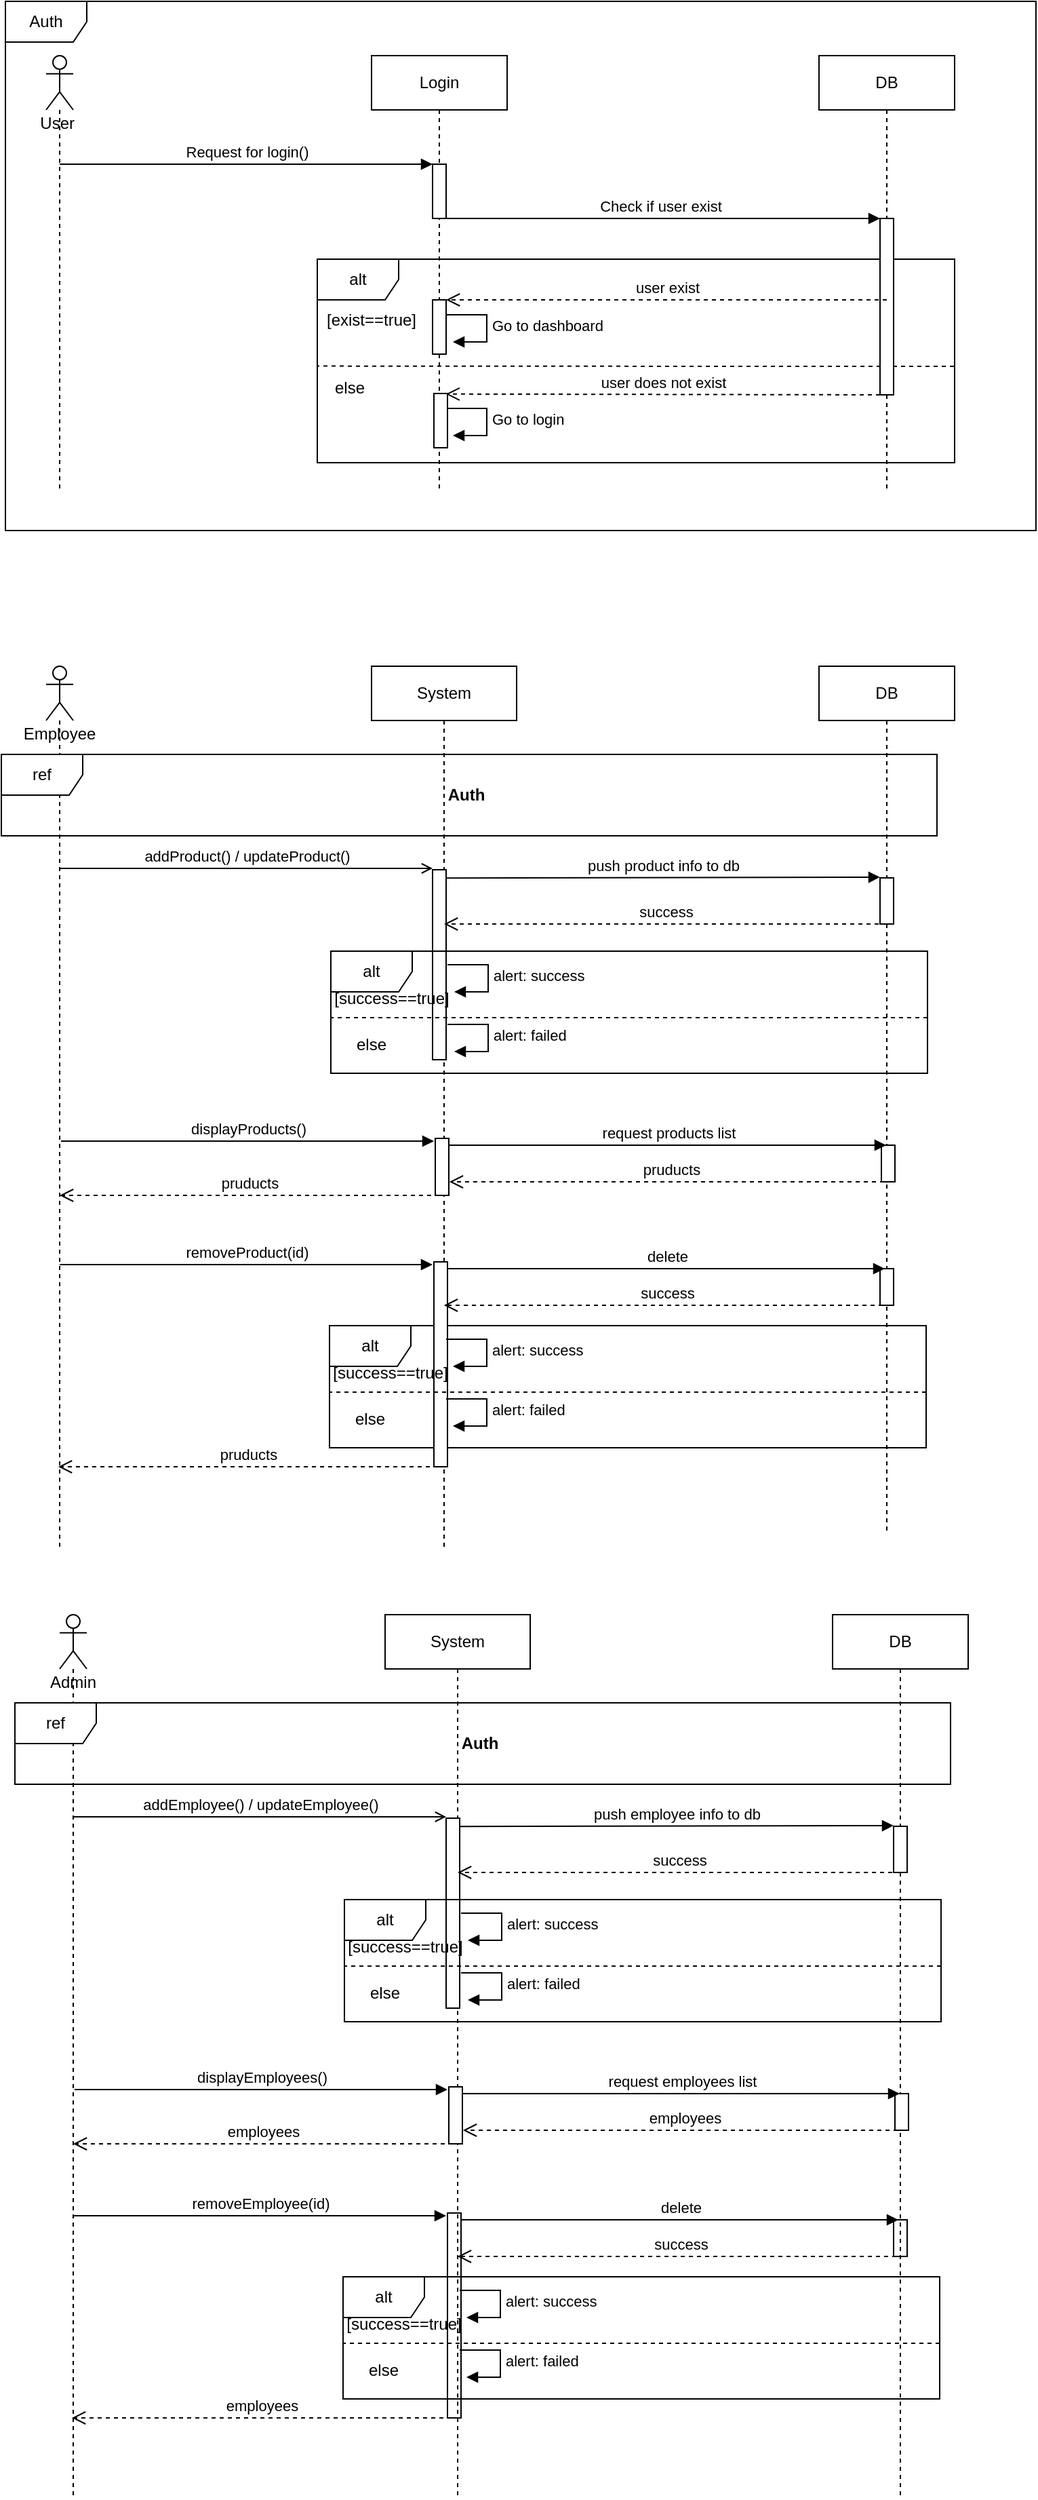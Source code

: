 <mxfile version="16.1.2" type="device"><diagram id="Bn__rgbpP-7cIFpyMIeO" name="Page-1"><mxGraphModel dx="1038" dy="660" grid="1" gridSize="10" guides="1" tooltips="1" connect="1" arrows="1" fold="1" page="1" pageScale="1" pageWidth="850" pageHeight="1100" math="0" shadow="0"><root><mxCell id="0"/><mxCell id="1" parent="0"/><mxCell id="_mr25lwhr44RCzJaC2mR-74" value="alt" style="shape=umlFrame;whiteSpace=wrap;html=1;fillColor=#FFFFFF;" parent="1" vertex="1"><mxGeometry x="279" y="1176" width="440" height="90" as="geometry"/></mxCell><mxCell id="tZ5Bpw1TDyGWzikV39tq-14" value="alt" style="shape=umlFrame;whiteSpace=wrap;html=1;" parent="1" vertex="1"><mxGeometry x="270" y="390" width="470" height="150" as="geometry"/></mxCell><mxCell id="tZ5Bpw1TDyGWzikV39tq-3" value="User&amp;nbsp;" style="shape=umlLifeline;participant=umlActor;perimeter=lifelinePerimeter;whiteSpace=wrap;html=1;container=1;collapsible=0;recursiveResize=0;verticalAlign=top;spacingTop=36;outlineConnect=0;" parent="1" vertex="1"><mxGeometry x="70" y="240" width="20" height="320" as="geometry"/></mxCell><mxCell id="tZ5Bpw1TDyGWzikV39tq-5" value="Request for login()" style="html=1;verticalAlign=bottom;endArrow=block;entryX=0;entryY=0;rounded=0;" parent="1" target="tZ5Bpw1TDyGWzikV39tq-4" edge="1"><mxGeometry relative="1" as="geometry"><mxPoint x="80" y="320" as="sourcePoint"/></mxGeometry></mxCell><mxCell id="tZ5Bpw1TDyGWzikV39tq-9" value="Login" style="shape=umlLifeline;perimeter=lifelinePerimeter;whiteSpace=wrap;html=1;container=1;collapsible=0;recursiveResize=0;outlineConnect=0;" parent="1" vertex="1"><mxGeometry x="310" y="240" width="100" height="320" as="geometry"/></mxCell><mxCell id="tZ5Bpw1TDyGWzikV39tq-4" value="" style="html=1;points=[];perimeter=orthogonalPerimeter;" parent="tZ5Bpw1TDyGWzikV39tq-9" vertex="1"><mxGeometry x="45" y="80" width="10" height="40" as="geometry"/></mxCell><mxCell id="tZ5Bpw1TDyGWzikV39tq-19" value="Go to dashboard" style="edgeStyle=orthogonalEdgeStyle;html=1;align=left;spacingLeft=2;endArrow=block;rounded=0;entryX=1;entryY=0;" parent="tZ5Bpw1TDyGWzikV39tq-9" edge="1"><mxGeometry relative="1" as="geometry"><mxPoint x="55" y="191" as="sourcePoint"/><Array as="points"><mxPoint x="85" y="191"/><mxPoint x="85" y="211"/></Array><mxPoint x="60" y="211" as="targetPoint"/></mxGeometry></mxCell><mxCell id="tZ5Bpw1TDyGWzikV39tq-21" value="" style="html=1;verticalAlign=bottom;endArrow=none;dashed=1;endSize=8;rounded=0;endFill=0;entryX=0.303;entryY=0.644;entryDx=0;entryDy=0;entryPerimeter=0;" parent="tZ5Bpw1TDyGWzikV39tq-9" edge="1"><mxGeometry relative="1" as="geometry"><mxPoint x="429.5" y="229" as="sourcePoint"/><mxPoint x="-39.72" y="228.8" as="targetPoint"/><Array as="points"><mxPoint x="290" y="229"/></Array></mxGeometry></mxCell><mxCell id="tZ5Bpw1TDyGWzikV39tq-29" value="Go to login" style="edgeStyle=orthogonalEdgeStyle;html=1;align=left;spacingLeft=2;endArrow=block;rounded=0;entryX=1;entryY=0;" parent="tZ5Bpw1TDyGWzikV39tq-9" edge="1"><mxGeometry relative="1" as="geometry"><mxPoint x="55" y="260" as="sourcePoint"/><Array as="points"><mxPoint x="85" y="260"/></Array><mxPoint x="60" y="280" as="targetPoint"/></mxGeometry></mxCell><mxCell id="tZ5Bpw1TDyGWzikV39tq-10" value="DB" style="shape=umlLifeline;perimeter=lifelinePerimeter;whiteSpace=wrap;html=1;container=1;collapsible=0;recursiveResize=0;outlineConnect=0;" parent="1" vertex="1"><mxGeometry x="640" y="240" width="100" height="320" as="geometry"/></mxCell><mxCell id="tZ5Bpw1TDyGWzikV39tq-11" value="" style="html=1;points=[];perimeter=orthogonalPerimeter;" parent="tZ5Bpw1TDyGWzikV39tq-10" vertex="1"><mxGeometry x="45" y="120" width="10" height="130" as="geometry"/></mxCell><mxCell id="tZ5Bpw1TDyGWzikV39tq-12" value="Check if user exist" style="html=1;verticalAlign=bottom;endArrow=block;entryX=0;entryY=0;rounded=0;" parent="1" target="tZ5Bpw1TDyGWzikV39tq-11" edge="1"><mxGeometry relative="1" as="geometry"><mxPoint x="360" y="360" as="sourcePoint"/></mxGeometry></mxCell><mxCell id="tZ5Bpw1TDyGWzikV39tq-15" value="user exist" style="html=1;verticalAlign=bottom;endArrow=open;dashed=1;endSize=8;rounded=0;" parent="1" target="tZ5Bpw1TDyGWzikV39tq-16" edge="1"><mxGeometry relative="1" as="geometry"><mxPoint x="690" y="420" as="sourcePoint"/><mxPoint x="380" y="420" as="targetPoint"/></mxGeometry></mxCell><mxCell id="tZ5Bpw1TDyGWzikV39tq-16" value="" style="html=1;points=[];perimeter=orthogonalPerimeter;" parent="1" vertex="1"><mxGeometry x="355" y="420" width="10" height="40" as="geometry"/></mxCell><mxCell id="tZ5Bpw1TDyGWzikV39tq-17" value="[exist==true]" style="text;html=1;strokeColor=none;fillColor=none;align=center;verticalAlign=middle;whiteSpace=wrap;rounded=0;" parent="1" vertex="1"><mxGeometry x="280" y="420" width="60" height="30" as="geometry"/></mxCell><mxCell id="tZ5Bpw1TDyGWzikV39tq-23" value="user does not exist" style="html=1;verticalAlign=bottom;endArrow=open;dashed=1;endSize=8;rounded=0;entryX=0.883;entryY=0.01;entryDx=0;entryDy=0;entryPerimeter=0;" parent="1" target="tZ5Bpw1TDyGWzikV39tq-26" edge="1"><mxGeometry relative="1" as="geometry"><mxPoint x="685" y="490" as="sourcePoint"/><mxPoint x="360" y="490" as="targetPoint"/></mxGeometry></mxCell><mxCell id="tZ5Bpw1TDyGWzikV39tq-26" value="" style="html=1;points=[];perimeter=orthogonalPerimeter;" parent="1" vertex="1"><mxGeometry x="356" y="489" width="10" height="40" as="geometry"/></mxCell><mxCell id="tZ5Bpw1TDyGWzikV39tq-30" value="else" style="text;html=1;strokeColor=none;fillColor=none;align=center;verticalAlign=middle;whiteSpace=wrap;rounded=0;" parent="1" vertex="1"><mxGeometry x="278" y="470" width="32" height="30" as="geometry"/></mxCell><mxCell id="tZ5Bpw1TDyGWzikV39tq-1" value="Auth" style="shape=umlFrame;whiteSpace=wrap;html=1;" parent="1" vertex="1"><mxGeometry x="40" y="200" width="760" height="390" as="geometry"/></mxCell><mxCell id="_mr25lwhr44RCzJaC2mR-7" value="Employee" style="shape=umlLifeline;participant=umlActor;perimeter=lifelinePerimeter;whiteSpace=wrap;html=1;container=1;collapsible=0;recursiveResize=0;verticalAlign=top;spacingTop=36;outlineConnect=0;" parent="1" vertex="1"><mxGeometry x="70" y="690" width="20" height="650" as="geometry"/></mxCell><mxCell id="_mr25lwhr44RCzJaC2mR-8" value="addProduct() / updateProduct()" style="html=1;verticalAlign=bottom;endArrow=open;entryX=0;entryY=0;rounded=0;endFill=0;" parent="1" edge="1"><mxGeometry relative="1" as="geometry"><mxPoint x="80" y="839" as="sourcePoint"/><mxPoint x="355" y="839" as="targetPoint"/></mxGeometry></mxCell><mxCell id="_mr25lwhr44RCzJaC2mR-9" value="System" style="shape=umlLifeline;perimeter=lifelinePerimeter;whiteSpace=wrap;html=1;container=1;collapsible=0;recursiveResize=0;outlineConnect=0;" parent="1" vertex="1"><mxGeometry x="310" y="690" width="107" height="650" as="geometry"/></mxCell><mxCell id="_mr25lwhr44RCzJaC2mR-10" value="" style="html=1;points=[];perimeter=orthogonalPerimeter;" parent="_mr25lwhr44RCzJaC2mR-9" vertex="1"><mxGeometry x="45" y="150" width="10" height="140" as="geometry"/></mxCell><mxCell id="_mr25lwhr44RCzJaC2mR-51" value="" style="html=1;points=[];perimeter=orthogonalPerimeter;" parent="_mr25lwhr44RCzJaC2mR-9" vertex="1"><mxGeometry x="47" y="348" width="10" height="42" as="geometry"/></mxCell><mxCell id="_mr25lwhr44RCzJaC2mR-57" value="" style="html=1;points=[];perimeter=orthogonalPerimeter;" parent="_mr25lwhr44RCzJaC2mR-9" vertex="1"><mxGeometry x="46" y="439" width="10" height="151" as="geometry"/></mxCell><mxCell id="6ogudlKaTADa5mf5x57M-2" value="" style="html=1;points=[];perimeter=orthogonalPerimeter;" parent="_mr25lwhr44RCzJaC2mR-9" vertex="1"><mxGeometry x="56" y="1140" width="10" height="151" as="geometry"/></mxCell><mxCell id="_mr25lwhr44RCzJaC2mR-14" value="DB" style="shape=umlLifeline;perimeter=lifelinePerimeter;whiteSpace=wrap;html=1;container=1;collapsible=0;recursiveResize=0;outlineConnect=0;" parent="1" vertex="1"><mxGeometry x="640" y="690" width="100" height="640" as="geometry"/></mxCell><mxCell id="_mr25lwhr44RCzJaC2mR-25" value="" style="html=1;points=[];perimeter=orthogonalPerimeter;fillColor=#FFFFFF;" parent="_mr25lwhr44RCzJaC2mR-14" vertex="1"><mxGeometry x="45" y="156" width="10" height="34" as="geometry"/></mxCell><mxCell id="_mr25lwhr44RCzJaC2mR-24" value="push product info to db" style="html=1;verticalAlign=bottom;endArrow=block;rounded=0;exitX=0.99;exitY=0.253;exitDx=0;exitDy=0;exitPerimeter=0;" parent="_mr25lwhr44RCzJaC2mR-14" edge="1"><mxGeometry relative="1" as="geometry"><mxPoint x="-275.1" y="156.12" as="sourcePoint"/><mxPoint x="45" y="155.49" as="targetPoint"/></mxGeometry></mxCell><mxCell id="_mr25lwhr44RCzJaC2mR-52" value="" style="html=1;points=[];perimeter=orthogonalPerimeter;fillColor=#FFFFFF;" parent="_mr25lwhr44RCzJaC2mR-14" vertex="1"><mxGeometry x="46" y="353" width="10" height="27" as="geometry"/></mxCell><mxCell id="_mr25lwhr44RCzJaC2mR-58" value="" style="html=1;points=[];perimeter=orthogonalPerimeter;fillColor=#FFFFFF;" parent="_mr25lwhr44RCzJaC2mR-14" vertex="1"><mxGeometry x="45" y="444" width="10" height="27" as="geometry"/></mxCell><mxCell id="6ogudlKaTADa5mf5x57M-3" value="" style="html=1;points=[];perimeter=orthogonalPerimeter;fillColor=#FFFFFF;" parent="_mr25lwhr44RCzJaC2mR-14" vertex="1"><mxGeometry x="55" y="1145" width="10" height="27" as="geometry"/></mxCell><mxCell id="_mr25lwhr44RCzJaC2mR-33" value="success" style="html=1;verticalAlign=bottom;endArrow=open;dashed=1;endSize=8;exitX=0;exitY=0.95;rounded=0;" parent="1" target="_mr25lwhr44RCzJaC2mR-9" edge="1"><mxGeometry relative="1" as="geometry"><mxPoint x="380" y="880" as="targetPoint"/><mxPoint x="690" y="880" as="sourcePoint"/></mxGeometry></mxCell><mxCell id="_mr25lwhr44RCzJaC2mR-34" value="alt" style="shape=umlFrame;whiteSpace=wrap;html=1;fillColor=#FFFFFF;" parent="1" vertex="1"><mxGeometry x="280" y="900" width="440" height="90" as="geometry"/></mxCell><mxCell id="_mr25lwhr44RCzJaC2mR-36" value="" style="html=1;verticalAlign=bottom;endArrow=none;dashed=1;endSize=8;rounded=0;endFill=0;" parent="1" edge="1"><mxGeometry relative="1" as="geometry"><mxPoint x="280" y="949" as="targetPoint"/><mxPoint x="720" y="949" as="sourcePoint"/></mxGeometry></mxCell><mxCell id="_mr25lwhr44RCzJaC2mR-38" value="[success==true]" style="text;html=1;strokeColor=none;fillColor=none;align=center;verticalAlign=middle;whiteSpace=wrap;rounded=0;" parent="1" vertex="1"><mxGeometry x="295" y="920" width="60" height="30" as="geometry"/></mxCell><mxCell id="_mr25lwhr44RCzJaC2mR-50" value="displayProducts()" style="html=1;verticalAlign=bottom;endArrow=block;entryX=0;entryY=0;rounded=0;" parent="1" edge="1"><mxGeometry relative="1" as="geometry"><mxPoint x="81" y="1040" as="sourcePoint"/><mxPoint x="356" y="1040" as="targetPoint"/></mxGeometry></mxCell><mxCell id="_mr25lwhr44RCzJaC2mR-54" value="request products list" style="html=1;verticalAlign=bottom;endArrow=block;rounded=0;" parent="1" target="_mr25lwhr44RCzJaC2mR-14" edge="1"><mxGeometry relative="1" as="geometry"><mxPoint x="367.5" y="1043" as="sourcePoint"/><mxPoint x="642.5" y="1043" as="targetPoint"/></mxGeometry></mxCell><mxCell id="_mr25lwhr44RCzJaC2mR-55" value="pruducts" style="html=1;verticalAlign=bottom;endArrow=open;dashed=1;endSize=8;exitX=0;exitY=0.95;rounded=0;" parent="1" edge="1"><mxGeometry relative="1" as="geometry"><mxPoint x="367.429" y="1070" as="targetPoint"/><mxPoint x="694" y="1070" as="sourcePoint"/></mxGeometry></mxCell><mxCell id="_mr25lwhr44RCzJaC2mR-56" value="pruducts" style="html=1;verticalAlign=bottom;endArrow=open;dashed=1;endSize=8;rounded=0;" parent="1" edge="1"><mxGeometry relative="1" as="geometry"><mxPoint x="79.999" y="1080" as="targetPoint"/><mxPoint x="360" y="1080" as="sourcePoint"/></mxGeometry></mxCell><mxCell id="_mr25lwhr44RCzJaC2mR-59" value="removeProduct(id)" style="html=1;verticalAlign=bottom;endArrow=block;entryX=0;entryY=0;rounded=0;" parent="1" edge="1"><mxGeometry relative="1" as="geometry"><mxPoint x="80" y="1131" as="sourcePoint"/><mxPoint x="355" y="1131" as="targetPoint"/></mxGeometry></mxCell><mxCell id="_mr25lwhr44RCzJaC2mR-60" value="delete" style="html=1;verticalAlign=bottom;endArrow=block;rounded=0;" parent="1" edge="1"><mxGeometry relative="1" as="geometry"><mxPoint x="366.5" y="1134" as="sourcePoint"/><mxPoint x="688.5" y="1134" as="targetPoint"/></mxGeometry></mxCell><mxCell id="_mr25lwhr44RCzJaC2mR-61" value="success" style="html=1;verticalAlign=bottom;endArrow=open;dashed=1;endSize=8;exitX=0;exitY=0.95;rounded=0;" parent="1" edge="1"><mxGeometry relative="1" as="geometry"><mxPoint x="363.429" y="1161" as="targetPoint"/><mxPoint x="693" y="1161" as="sourcePoint"/></mxGeometry></mxCell><mxCell id="_mr25lwhr44RCzJaC2mR-62" value="pruducts" style="html=1;verticalAlign=bottom;endArrow=open;dashed=1;endSize=8;rounded=0;" parent="1" edge="1"><mxGeometry relative="1" as="geometry"><mxPoint x="78.999" y="1280" as="targetPoint"/><mxPoint x="359" y="1280" as="sourcePoint"/></mxGeometry></mxCell><mxCell id="_mr25lwhr44RCzJaC2mR-63" value="else" style="text;html=1;strokeColor=none;fillColor=none;align=center;verticalAlign=middle;whiteSpace=wrap;rounded=0;" parent="1" vertex="1"><mxGeometry x="290" y="954" width="40" height="30" as="geometry"/></mxCell><mxCell id="_mr25lwhr44RCzJaC2mR-72" value="alert: success" style="edgeStyle=orthogonalEdgeStyle;html=1;align=left;spacingLeft=2;endArrow=block;rounded=0;entryX=1;entryY=0;" parent="1" edge="1"><mxGeometry relative="1" as="geometry"><mxPoint x="366" y="910" as="sourcePoint"/><Array as="points"><mxPoint x="396" y="910"/></Array><mxPoint x="371" y="930" as="targetPoint"/></mxGeometry></mxCell><mxCell id="_mr25lwhr44RCzJaC2mR-73" value="alert: failed" style="edgeStyle=orthogonalEdgeStyle;html=1;align=left;spacingLeft=2;endArrow=block;rounded=0;entryX=1;entryY=0;" parent="1" edge="1"><mxGeometry relative="1" as="geometry"><mxPoint x="366" y="954" as="sourcePoint"/><Array as="points"><mxPoint x="396" y="954"/></Array><mxPoint x="371" y="974" as="targetPoint"/></mxGeometry></mxCell><mxCell id="_mr25lwhr44RCzJaC2mR-75" value="" style="html=1;verticalAlign=bottom;endArrow=none;dashed=1;endSize=8;rounded=0;endFill=0;" parent="1" edge="1"><mxGeometry relative="1" as="geometry"><mxPoint x="279" y="1225" as="targetPoint"/><mxPoint x="719" y="1225" as="sourcePoint"/></mxGeometry></mxCell><mxCell id="_mr25lwhr44RCzJaC2mR-76" value="[success==true]" style="text;html=1;strokeColor=none;fillColor=none;align=center;verticalAlign=middle;whiteSpace=wrap;rounded=0;" parent="1" vertex="1"><mxGeometry x="294" y="1196" width="60" height="30" as="geometry"/></mxCell><mxCell id="_mr25lwhr44RCzJaC2mR-77" value="else" style="text;html=1;strokeColor=none;fillColor=none;align=center;verticalAlign=middle;whiteSpace=wrap;rounded=0;" parent="1" vertex="1"><mxGeometry x="289" y="1230" width="40" height="30" as="geometry"/></mxCell><mxCell id="_mr25lwhr44RCzJaC2mR-78" value="alert: success" style="edgeStyle=orthogonalEdgeStyle;html=1;align=left;spacingLeft=2;endArrow=block;rounded=0;entryX=1;entryY=0;" parent="1" edge="1"><mxGeometry relative="1" as="geometry"><mxPoint x="365" y="1186" as="sourcePoint"/><Array as="points"><mxPoint x="395" y="1186"/></Array><mxPoint x="370" y="1206" as="targetPoint"/></mxGeometry></mxCell><mxCell id="_mr25lwhr44RCzJaC2mR-79" value="alert: failed" style="edgeStyle=orthogonalEdgeStyle;html=1;align=left;spacingLeft=2;endArrow=block;rounded=0;entryX=1;entryY=0;" parent="1" edge="1"><mxGeometry relative="1" as="geometry"><mxPoint x="365" y="1230" as="sourcePoint"/><Array as="points"><mxPoint x="395" y="1230"/></Array><mxPoint x="370" y="1250" as="targetPoint"/></mxGeometry></mxCell><mxCell id="_mr25lwhr44RCzJaC2mR-81" value="ref" style="shape=umlFrame;whiteSpace=wrap;html=1;fillColor=#FFFFFF;" parent="1" vertex="1"><mxGeometry x="37" y="755" width="690" height="60" as="geometry"/></mxCell><mxCell id="_mr25lwhr44RCzJaC2mR-82" value="&lt;b&gt;Auth&lt;/b&gt;" style="text;html=1;strokeColor=none;fillColor=none;align=center;verticalAlign=middle;whiteSpace=wrap;rounded=0;" parent="1" vertex="1"><mxGeometry x="350" y="770" width="60" height="30" as="geometry"/></mxCell><mxCell id="_mr25lwhr44RCzJaC2mR-84" value="Admin" style="shape=umlLifeline;participant=umlActor;perimeter=lifelinePerimeter;whiteSpace=wrap;html=1;container=1;collapsible=0;recursiveResize=0;verticalAlign=top;spacingTop=36;outlineConnect=0;" parent="1" vertex="1"><mxGeometry x="80" y="1389" width="20" height="651" as="geometry"/></mxCell><mxCell id="_mr25lwhr44RCzJaC2mR-85" value="addEmployee() / updateEmployee()" style="html=1;verticalAlign=bottom;endArrow=open;entryX=0;entryY=0;rounded=0;endFill=0;" parent="1" edge="1"><mxGeometry relative="1" as="geometry"><mxPoint x="90" y="1538" as="sourcePoint"/><mxPoint x="365" y="1538" as="targetPoint"/></mxGeometry></mxCell><mxCell id="_mr25lwhr44RCzJaC2mR-86" value="System" style="shape=umlLifeline;perimeter=lifelinePerimeter;whiteSpace=wrap;html=1;container=1;collapsible=0;recursiveResize=0;outlineConnect=0;" parent="1" vertex="1"><mxGeometry x="320" y="1389" width="107" height="651" as="geometry"/></mxCell><mxCell id="_mr25lwhr44RCzJaC2mR-87" value="" style="html=1;points=[];perimeter=orthogonalPerimeter;" parent="_mr25lwhr44RCzJaC2mR-86" vertex="1"><mxGeometry x="45" y="150" width="10" height="140" as="geometry"/></mxCell><mxCell id="_mr25lwhr44RCzJaC2mR-88" value="" style="html=1;points=[];perimeter=orthogonalPerimeter;" parent="_mr25lwhr44RCzJaC2mR-86" vertex="1"><mxGeometry x="47" y="348" width="10" height="42" as="geometry"/></mxCell><mxCell id="_mr25lwhr44RCzJaC2mR-90" value="DB" style="shape=umlLifeline;perimeter=lifelinePerimeter;whiteSpace=wrap;html=1;container=1;collapsible=0;recursiveResize=0;outlineConnect=0;" parent="1" vertex="1"><mxGeometry x="650" y="1389" width="100" height="651" as="geometry"/></mxCell><mxCell id="_mr25lwhr44RCzJaC2mR-91" value="" style="html=1;points=[];perimeter=orthogonalPerimeter;fillColor=#FFFFFF;" parent="_mr25lwhr44RCzJaC2mR-90" vertex="1"><mxGeometry x="45" y="156" width="10" height="34" as="geometry"/></mxCell><mxCell id="_mr25lwhr44RCzJaC2mR-92" value="push employee info to db" style="html=1;verticalAlign=bottom;endArrow=block;rounded=0;exitX=0.99;exitY=0.253;exitDx=0;exitDy=0;exitPerimeter=0;" parent="_mr25lwhr44RCzJaC2mR-90" edge="1"><mxGeometry relative="1" as="geometry"><mxPoint x="-275.1" y="156.12" as="sourcePoint"/><mxPoint x="45" y="155.49" as="targetPoint"/></mxGeometry></mxCell><mxCell id="_mr25lwhr44RCzJaC2mR-93" value="" style="html=1;points=[];perimeter=orthogonalPerimeter;fillColor=#FFFFFF;" parent="_mr25lwhr44RCzJaC2mR-90" vertex="1"><mxGeometry x="46" y="353" width="10" height="27" as="geometry"/></mxCell><mxCell id="_mr25lwhr44RCzJaC2mR-95" value="success" style="html=1;verticalAlign=bottom;endArrow=open;dashed=1;endSize=8;exitX=0;exitY=0.95;rounded=0;" parent="1" target="_mr25lwhr44RCzJaC2mR-86" edge="1"><mxGeometry relative="1" as="geometry"><mxPoint x="390" y="1579" as="targetPoint"/><mxPoint x="700" y="1579" as="sourcePoint"/></mxGeometry></mxCell><mxCell id="_mr25lwhr44RCzJaC2mR-96" value="alt" style="shape=umlFrame;whiteSpace=wrap;html=1;fillColor=#FFFFFF;" parent="1" vertex="1"><mxGeometry x="290" y="1599" width="440" height="90" as="geometry"/></mxCell><mxCell id="_mr25lwhr44RCzJaC2mR-97" value="" style="html=1;verticalAlign=bottom;endArrow=none;dashed=1;endSize=8;rounded=0;endFill=0;" parent="1" edge="1"><mxGeometry relative="1" as="geometry"><mxPoint x="290" y="1648" as="targetPoint"/><mxPoint x="730" y="1648" as="sourcePoint"/></mxGeometry></mxCell><mxCell id="_mr25lwhr44RCzJaC2mR-98" value="[success==true]" style="text;html=1;strokeColor=none;fillColor=none;align=center;verticalAlign=middle;whiteSpace=wrap;rounded=0;" parent="1" vertex="1"><mxGeometry x="305" y="1619" width="60" height="30" as="geometry"/></mxCell><mxCell id="_mr25lwhr44RCzJaC2mR-99" value="displayEmployees()" style="html=1;verticalAlign=bottom;endArrow=block;entryX=0;entryY=0;rounded=0;" parent="1" edge="1"><mxGeometry relative="1" as="geometry"><mxPoint x="91" y="1739" as="sourcePoint"/><mxPoint x="366" y="1739" as="targetPoint"/></mxGeometry></mxCell><mxCell id="_mr25lwhr44RCzJaC2mR-100" value="request employees list" style="html=1;verticalAlign=bottom;endArrow=block;rounded=0;" parent="1" target="_mr25lwhr44RCzJaC2mR-90" edge="1"><mxGeometry relative="1" as="geometry"><mxPoint x="377.5" y="1742" as="sourcePoint"/><mxPoint x="652.5" y="1742" as="targetPoint"/></mxGeometry></mxCell><mxCell id="_mr25lwhr44RCzJaC2mR-101" value="employees" style="html=1;verticalAlign=bottom;endArrow=open;dashed=1;endSize=8;exitX=0;exitY=0.95;rounded=0;" parent="1" edge="1"><mxGeometry relative="1" as="geometry"><mxPoint x="377.429" y="1769" as="targetPoint"/><mxPoint x="704" y="1769" as="sourcePoint"/></mxGeometry></mxCell><mxCell id="_mr25lwhr44RCzJaC2mR-102" value="employees" style="html=1;verticalAlign=bottom;endArrow=open;dashed=1;endSize=8;rounded=0;" parent="1" edge="1"><mxGeometry relative="1" as="geometry"><mxPoint x="89.999" y="1779" as="targetPoint"/><mxPoint x="370" y="1779" as="sourcePoint"/></mxGeometry></mxCell><mxCell id="_mr25lwhr44RCzJaC2mR-107" value="else" style="text;html=1;strokeColor=none;fillColor=none;align=center;verticalAlign=middle;whiteSpace=wrap;rounded=0;" parent="1" vertex="1"><mxGeometry x="300" y="1653" width="40" height="30" as="geometry"/></mxCell><mxCell id="_mr25lwhr44RCzJaC2mR-108" value="alert: success" style="edgeStyle=orthogonalEdgeStyle;html=1;align=left;spacingLeft=2;endArrow=block;rounded=0;entryX=1;entryY=0;" parent="1" edge="1"><mxGeometry relative="1" as="geometry"><mxPoint x="376" y="1609" as="sourcePoint"/><Array as="points"><mxPoint x="406" y="1609"/></Array><mxPoint x="381" y="1629" as="targetPoint"/></mxGeometry></mxCell><mxCell id="_mr25lwhr44RCzJaC2mR-109" value="alert: failed" style="edgeStyle=orthogonalEdgeStyle;html=1;align=left;spacingLeft=2;endArrow=block;rounded=0;entryX=1;entryY=0;" parent="1" edge="1"><mxGeometry relative="1" as="geometry"><mxPoint x="376" y="1653" as="sourcePoint"/><Array as="points"><mxPoint x="406" y="1653"/></Array><mxPoint x="381" y="1673" as="targetPoint"/></mxGeometry></mxCell><mxCell id="_mr25lwhr44RCzJaC2mR-115" value="ref" style="shape=umlFrame;whiteSpace=wrap;html=1;fillColor=#FFFFFF;" parent="1" vertex="1"><mxGeometry x="47" y="1454" width="690" height="60" as="geometry"/></mxCell><mxCell id="_mr25lwhr44RCzJaC2mR-116" value="&lt;b&gt;Auth&lt;/b&gt;" style="text;html=1;strokeColor=none;fillColor=none;align=center;verticalAlign=middle;whiteSpace=wrap;rounded=0;" parent="1" vertex="1"><mxGeometry x="360" y="1469" width="60" height="30" as="geometry"/></mxCell><mxCell id="6ogudlKaTADa5mf5x57M-1" value="alt" style="shape=umlFrame;whiteSpace=wrap;html=1;fillColor=#FFFFFF;" parent="1" vertex="1"><mxGeometry x="289" y="1877" width="440" height="90" as="geometry"/></mxCell><mxCell id="6ogudlKaTADa5mf5x57M-4" value="removeEmployee(id)" style="html=1;verticalAlign=bottom;endArrow=block;entryX=0;entryY=0;rounded=0;" parent="1" edge="1"><mxGeometry relative="1" as="geometry"><mxPoint x="90" y="1832" as="sourcePoint"/><mxPoint x="365" y="1832" as="targetPoint"/></mxGeometry></mxCell><mxCell id="6ogudlKaTADa5mf5x57M-5" value="delete" style="html=1;verticalAlign=bottom;endArrow=block;rounded=0;" parent="1" edge="1"><mxGeometry relative="1" as="geometry"><mxPoint x="376.5" y="1835.0" as="sourcePoint"/><mxPoint x="698.5" y="1835.0" as="targetPoint"/></mxGeometry></mxCell><mxCell id="6ogudlKaTADa5mf5x57M-6" value="success" style="html=1;verticalAlign=bottom;endArrow=open;dashed=1;endSize=8;exitX=0;exitY=0.95;rounded=0;" parent="1" edge="1"><mxGeometry relative="1" as="geometry"><mxPoint x="373.429" y="1862" as="targetPoint"/><mxPoint x="703.0" y="1862" as="sourcePoint"/></mxGeometry></mxCell><mxCell id="6ogudlKaTADa5mf5x57M-7" value="employees" style="html=1;verticalAlign=bottom;endArrow=open;dashed=1;endSize=8;rounded=0;" parent="1" edge="1"><mxGeometry relative="1" as="geometry"><mxPoint x="88.999" y="1981" as="targetPoint"/><mxPoint x="369" y="1981" as="sourcePoint"/></mxGeometry></mxCell><mxCell id="6ogudlKaTADa5mf5x57M-8" value="" style="html=1;verticalAlign=bottom;endArrow=none;dashed=1;endSize=8;rounded=0;endFill=0;" parent="1" edge="1"><mxGeometry relative="1" as="geometry"><mxPoint x="289" y="1926" as="targetPoint"/><mxPoint x="729" y="1926" as="sourcePoint"/></mxGeometry></mxCell><mxCell id="6ogudlKaTADa5mf5x57M-9" value="[success==true]" style="text;html=1;strokeColor=none;fillColor=none;align=center;verticalAlign=middle;whiteSpace=wrap;rounded=0;" parent="1" vertex="1"><mxGeometry x="304" y="1897" width="60" height="30" as="geometry"/></mxCell><mxCell id="6ogudlKaTADa5mf5x57M-10" value="else" style="text;html=1;strokeColor=none;fillColor=none;align=center;verticalAlign=middle;whiteSpace=wrap;rounded=0;" parent="1" vertex="1"><mxGeometry x="299" y="1931" width="40" height="30" as="geometry"/></mxCell><mxCell id="6ogudlKaTADa5mf5x57M-11" value="alert: success" style="edgeStyle=orthogonalEdgeStyle;html=1;align=left;spacingLeft=2;endArrow=block;rounded=0;entryX=1;entryY=0;" parent="1" edge="1"><mxGeometry relative="1" as="geometry"><mxPoint x="375" y="1887" as="sourcePoint"/><Array as="points"><mxPoint x="405" y="1887"/></Array><mxPoint x="380" y="1907" as="targetPoint"/></mxGeometry></mxCell><mxCell id="6ogudlKaTADa5mf5x57M-12" value="alert: failed" style="edgeStyle=orthogonalEdgeStyle;html=1;align=left;spacingLeft=2;endArrow=block;rounded=0;entryX=1;entryY=0;" parent="1" edge="1"><mxGeometry relative="1" as="geometry"><mxPoint x="375" y="1931" as="sourcePoint"/><Array as="points"><mxPoint x="405" y="1931"/></Array><mxPoint x="380" y="1951" as="targetPoint"/></mxGeometry></mxCell></root></mxGraphModel></diagram></mxfile>